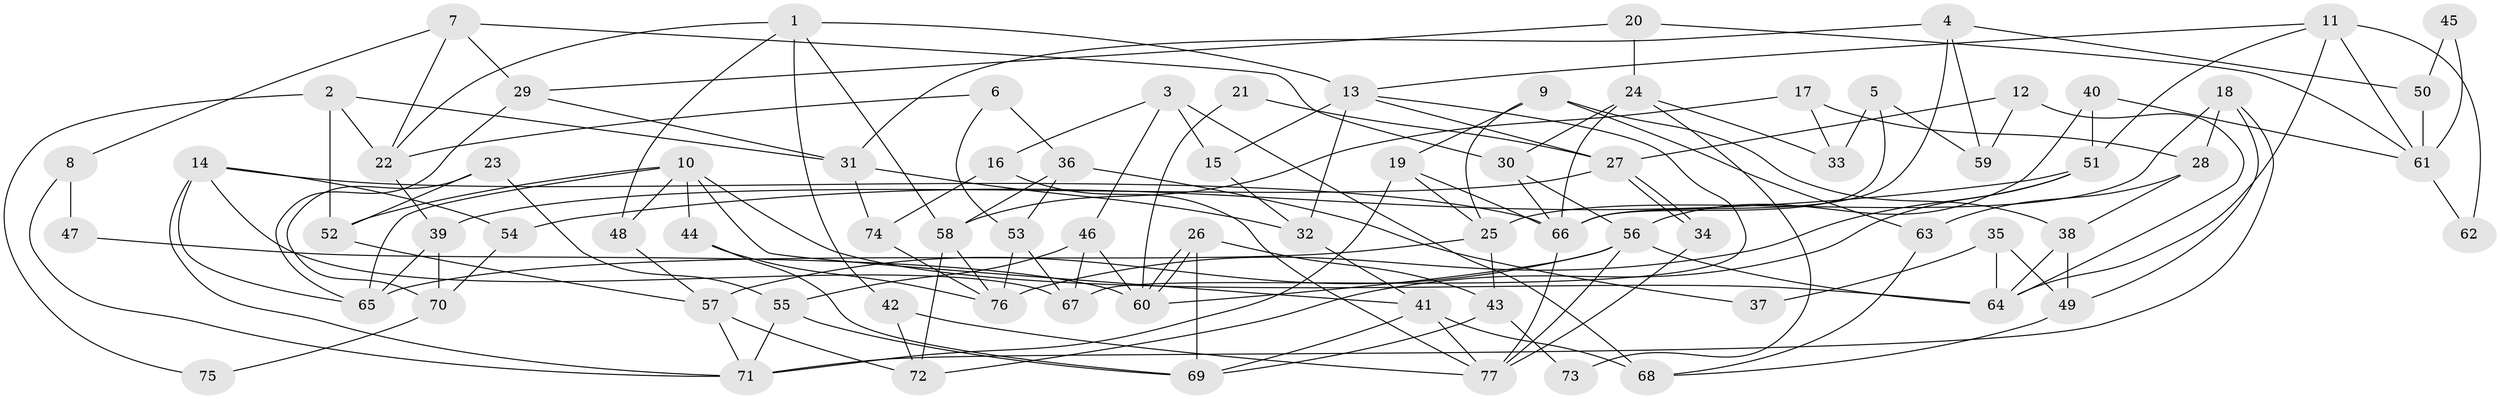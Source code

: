 // coarse degree distribution, {8: 0.06666666666666667, 7: 0.2, 6: 0.044444444444444446, 5: 0.2222222222222222, 3: 0.13333333333333333, 4: 0.17777777777777778, 9: 0.044444444444444446, 2: 0.08888888888888889, 1: 0.022222222222222223}
// Generated by graph-tools (version 1.1) at 2025/41/03/06/25 10:41:56]
// undirected, 77 vertices, 154 edges
graph export_dot {
graph [start="1"]
  node [color=gray90,style=filled];
  1;
  2;
  3;
  4;
  5;
  6;
  7;
  8;
  9;
  10;
  11;
  12;
  13;
  14;
  15;
  16;
  17;
  18;
  19;
  20;
  21;
  22;
  23;
  24;
  25;
  26;
  27;
  28;
  29;
  30;
  31;
  32;
  33;
  34;
  35;
  36;
  37;
  38;
  39;
  40;
  41;
  42;
  43;
  44;
  45;
  46;
  47;
  48;
  49;
  50;
  51;
  52;
  53;
  54;
  55;
  56;
  57;
  58;
  59;
  60;
  61;
  62;
  63;
  64;
  65;
  66;
  67;
  68;
  69;
  70;
  71;
  72;
  73;
  74;
  75;
  76;
  77;
  1 -- 13;
  1 -- 48;
  1 -- 22;
  1 -- 42;
  1 -- 58;
  2 -- 52;
  2 -- 31;
  2 -- 22;
  2 -- 75;
  3 -- 46;
  3 -- 68;
  3 -- 15;
  3 -- 16;
  4 -- 31;
  4 -- 59;
  4 -- 50;
  4 -- 66;
  5 -- 33;
  5 -- 66;
  5 -- 59;
  6 -- 22;
  6 -- 36;
  6 -- 53;
  7 -- 29;
  7 -- 22;
  7 -- 8;
  7 -- 30;
  8 -- 71;
  8 -- 47;
  9 -- 25;
  9 -- 19;
  9 -- 38;
  9 -- 63;
  10 -- 65;
  10 -- 64;
  10 -- 41;
  10 -- 44;
  10 -- 48;
  10 -- 52;
  11 -- 51;
  11 -- 13;
  11 -- 61;
  11 -- 62;
  11 -- 64;
  12 -- 64;
  12 -- 27;
  12 -- 59;
  13 -- 67;
  13 -- 15;
  13 -- 27;
  13 -- 32;
  14 -- 66;
  14 -- 71;
  14 -- 54;
  14 -- 65;
  14 -- 67;
  15 -- 32;
  16 -- 77;
  16 -- 74;
  17 -- 58;
  17 -- 28;
  17 -- 33;
  18 -- 71;
  18 -- 25;
  18 -- 28;
  18 -- 49;
  19 -- 71;
  19 -- 66;
  19 -- 25;
  20 -- 24;
  20 -- 29;
  20 -- 61;
  21 -- 27;
  21 -- 60;
  22 -- 39;
  23 -- 52;
  23 -- 70;
  23 -- 55;
  24 -- 30;
  24 -- 66;
  24 -- 33;
  24 -- 73;
  25 -- 65;
  25 -- 43;
  26 -- 69;
  26 -- 60;
  26 -- 60;
  26 -- 43;
  27 -- 34;
  27 -- 34;
  27 -- 39;
  28 -- 38;
  28 -- 63;
  29 -- 65;
  29 -- 31;
  30 -- 66;
  30 -- 56;
  31 -- 32;
  31 -- 74;
  32 -- 41;
  34 -- 77;
  35 -- 64;
  35 -- 49;
  35 -- 37;
  36 -- 58;
  36 -- 53;
  36 -- 37;
  38 -- 49;
  38 -- 64;
  39 -- 65;
  39 -- 70;
  40 -- 56;
  40 -- 61;
  40 -- 51;
  41 -- 69;
  41 -- 68;
  41 -- 77;
  42 -- 77;
  42 -- 72;
  43 -- 69;
  43 -- 73;
  44 -- 69;
  44 -- 76;
  45 -- 50;
  45 -- 61;
  46 -- 60;
  46 -- 67;
  46 -- 55;
  47 -- 60;
  48 -- 57;
  49 -- 68;
  50 -- 61;
  51 -- 72;
  51 -- 54;
  51 -- 76;
  52 -- 57;
  53 -- 76;
  53 -- 67;
  54 -- 70;
  55 -- 69;
  55 -- 71;
  56 -- 64;
  56 -- 57;
  56 -- 60;
  56 -- 77;
  57 -- 72;
  57 -- 71;
  58 -- 76;
  58 -- 72;
  61 -- 62;
  63 -- 68;
  66 -- 77;
  70 -- 75;
  74 -- 76;
}
